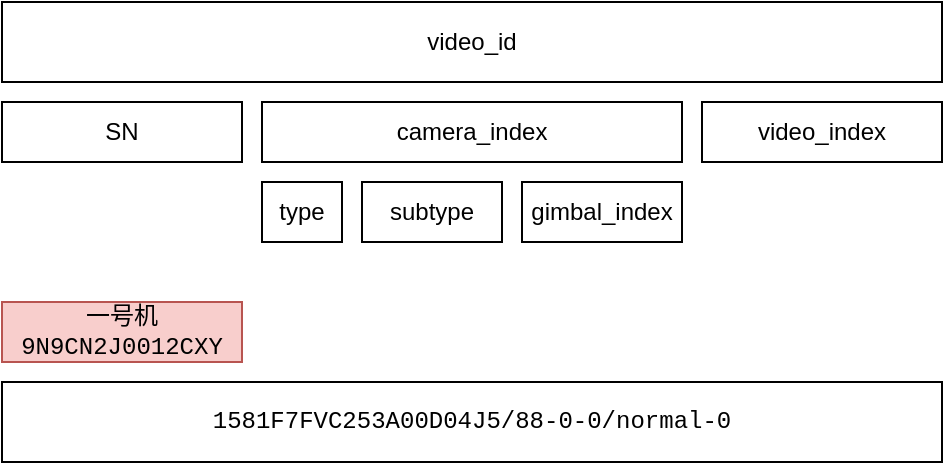 <mxfile>
    <diagram id="OhyK4P2wrpAa_DhWIPWD" name="Page-1">
        <mxGraphModel dx="259" dy="494" grid="1" gridSize="10" guides="1" tooltips="1" connect="1" arrows="1" fold="1" page="1" pageScale="1" pageWidth="850" pageHeight="1100" math="0" shadow="0">
            <root>
                <mxCell id="0"/>
                <mxCell id="1" parent="0"/>
                <mxCell id="2" value="video_id" style="rounded=0;whiteSpace=wrap;html=1;" vertex="1" parent="1">
                    <mxGeometry x="310" y="200" width="470" height="40" as="geometry"/>
                </mxCell>
                <mxCell id="3" value="SN" style="rounded=0;whiteSpace=wrap;html=1;" vertex="1" parent="1">
                    <mxGeometry x="310" y="250" width="120" height="30" as="geometry"/>
                </mxCell>
                <mxCell id="4" value="camera_index" style="rounded=0;whiteSpace=wrap;html=1;" vertex="1" parent="1">
                    <mxGeometry x="440" y="250" width="210" height="30" as="geometry"/>
                </mxCell>
                <mxCell id="5" value="video_index" style="rounded=0;whiteSpace=wrap;html=1;" vertex="1" parent="1">
                    <mxGeometry x="660" y="250" width="120" height="30" as="geometry"/>
                </mxCell>
                <mxCell id="6" value="type" style="rounded=0;whiteSpace=wrap;html=1;" vertex="1" parent="1">
                    <mxGeometry x="440" y="290" width="40" height="30" as="geometry"/>
                </mxCell>
                <mxCell id="7" value="gimbal_index" style="rounded=0;whiteSpace=wrap;html=1;" vertex="1" parent="1">
                    <mxGeometry x="570" y="290" width="80" height="30" as="geometry"/>
                </mxCell>
                <mxCell id="8" value="subtype" style="rounded=0;whiteSpace=wrap;html=1;" vertex="1" parent="1">
                    <mxGeometry x="490" y="290" width="70" height="30" as="geometry"/>
                </mxCell>
                <mxCell id="9" value="1581F7FVC253A00D04J5/88-0-0/normal-0" style="rounded=0;whiteSpace=wrap;html=1;fontFamily=Courier New;" vertex="1" parent="1">
                    <mxGeometry x="310" y="390" width="470" height="40" as="geometry"/>
                </mxCell>
                <mxCell id="16" value="一号机9N9CN2J0012CXY" style="rounded=0;whiteSpace=wrap;html=1;fillColor=#f8cecc;strokeColor=#b85450;fontFamily=Courier New;" vertex="1" parent="1">
                    <mxGeometry x="310" y="350" width="120" height="30" as="geometry"/>
                </mxCell>
            </root>
        </mxGraphModel>
    </diagram>
</mxfile>